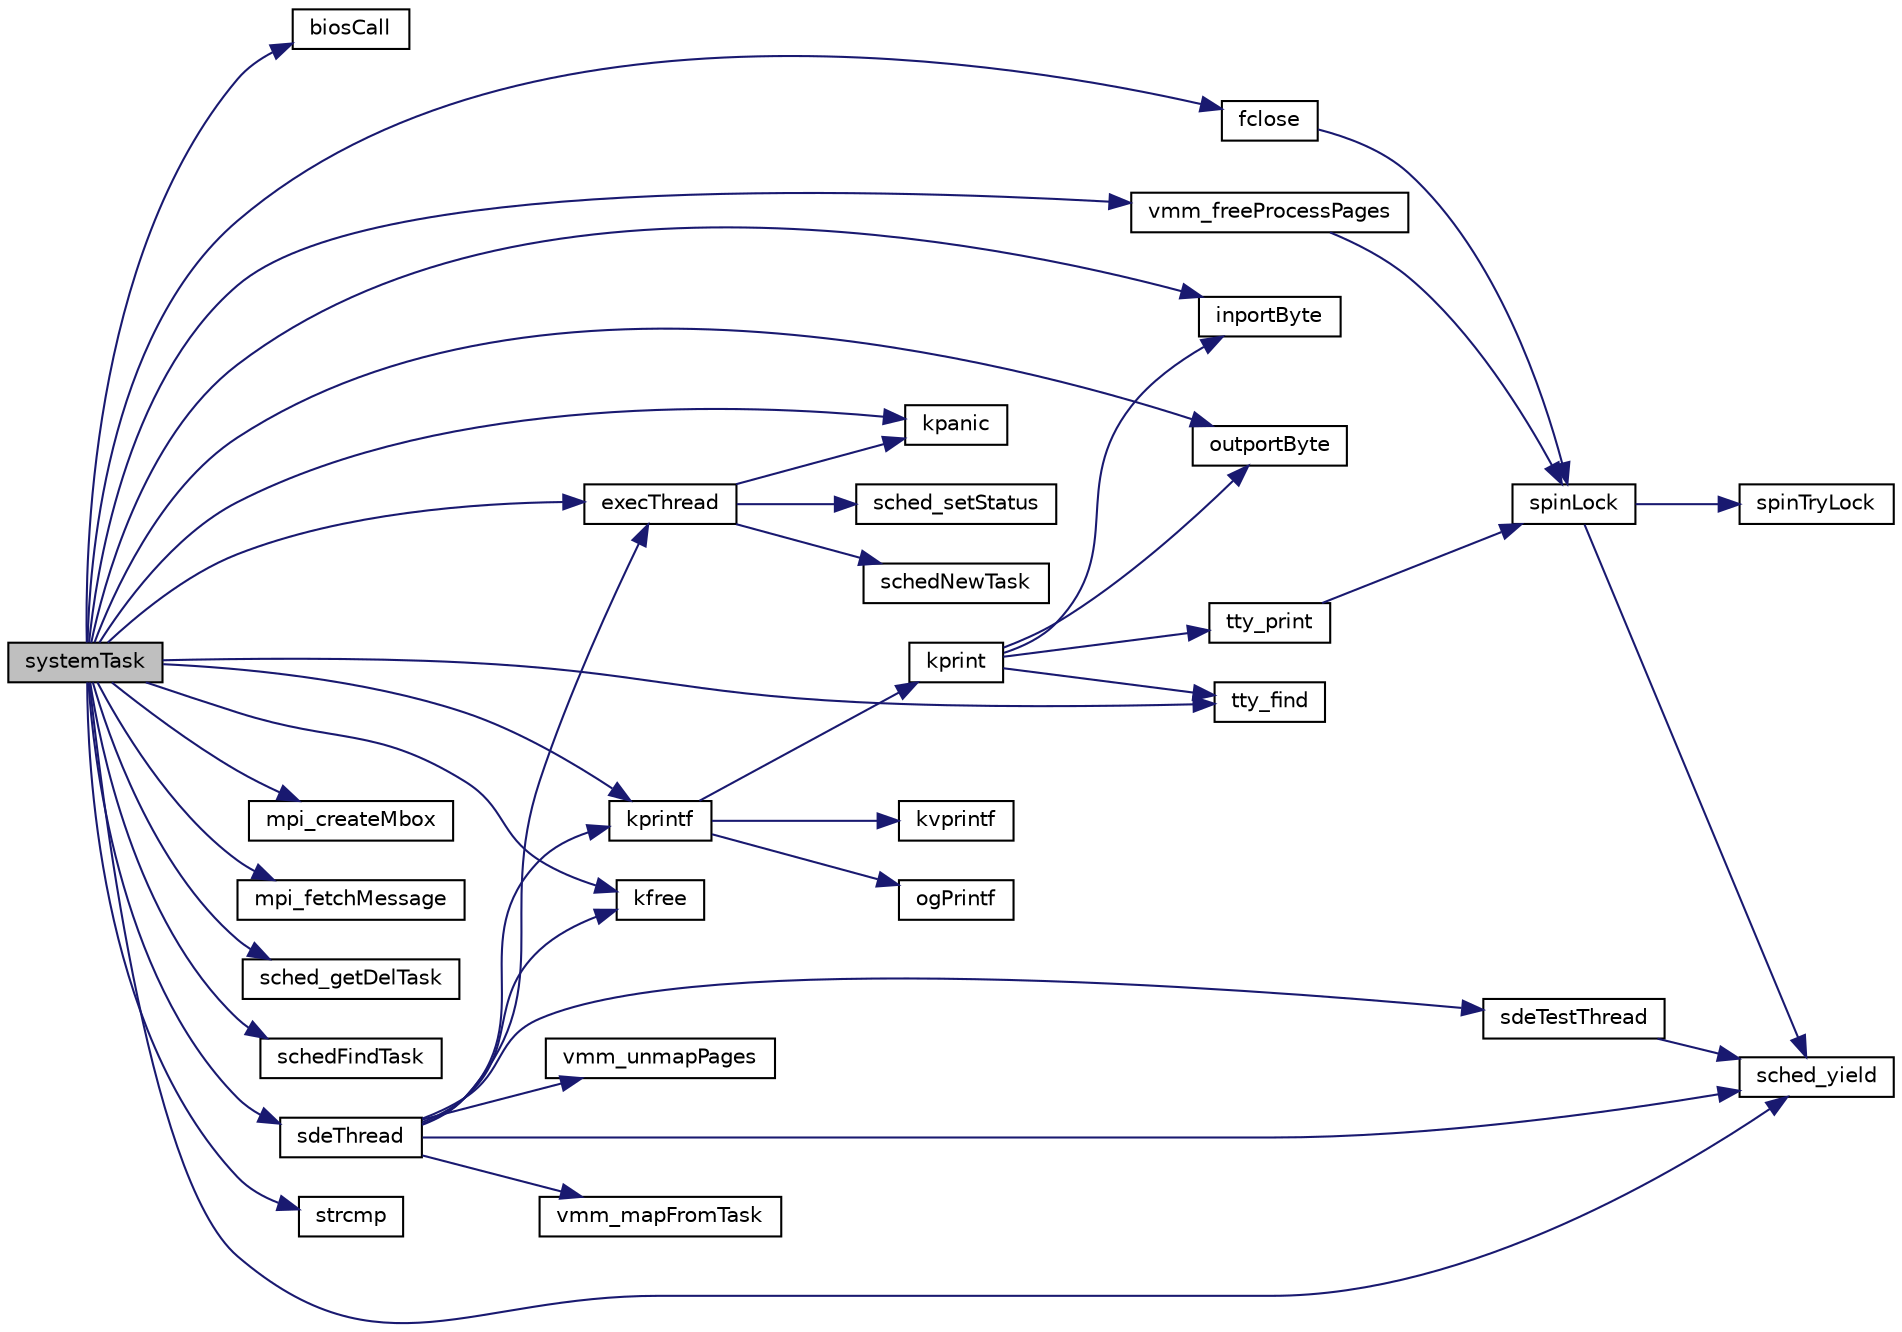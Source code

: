 digraph "systemTask"
{
 // LATEX_PDF_SIZE
  edge [fontname="Helvetica",fontsize="10",labelfontname="Helvetica",labelfontsize="10"];
  node [fontname="Helvetica",fontsize="10",shape=record];
  rankdir="LR";
  Node1 [label="systemTask",height=0.2,width=0.4,color="black", fillcolor="grey75", style="filled", fontcolor="black",tooltip=" "];
  Node1 -> Node2 [color="midnightblue",fontsize="10",style="solid",fontname="Helvetica"];
  Node2 [label="biosCall",height=0.2,width=0.4,color="black", fillcolor="white", style="filled",URL="$armv6_2bioscall_8c.html#a56a172d2268fc10811a0bb180d7c3f49",tooltip=" "];
  Node1 -> Node3 [color="midnightblue",fontsize="10",style="solid",fontname="Helvetica"];
  Node3 [label="execThread",height=0.2,width=0.4,color="black", fillcolor="white", style="filled",URL="$exec_8c.html#a4b86d28d8fd56197042aef174de2fd58",tooltip=" "];
  Node3 -> Node4 [color="midnightblue",fontsize="10",style="solid",fontname="Helvetica"];
  Node4 [label="kpanic",height=0.2,width=0.4,color="black", fillcolor="white", style="filled",URL="$armv6_2kpanic_8c.html#adb9a182aa071791a306163d50d653deb",tooltip="print panic message and halt system"];
  Node3 -> Node5 [color="midnightblue",fontsize="10",style="solid",fontname="Helvetica"];
  Node5 [label="sched_setStatus",height=0.2,width=0.4,color="black", fillcolor="white", style="filled",URL="$armv6_2sched_8c.html#a2cbadd034400c65dbd11fd4892ddf26e",tooltip=" "];
  Node3 -> Node6 [color="midnightblue",fontsize="10",style="solid",fontname="Helvetica"];
  Node6 [label="schedNewTask",height=0.2,width=0.4,color="black", fillcolor="white", style="filled",URL="$armv6_2sched_8c.html#a92458df2063761371869cdfe0c9b4ee3",tooltip=" "];
  Node1 -> Node7 [color="midnightblue",fontsize="10",style="solid",fontname="Helvetica"];
  Node7 [label="fclose",height=0.2,width=0.4,color="black", fillcolor="white", style="filled",URL="$file_8c.html#a62ac32695420234cb7ccbcfc6cabd4a4",tooltip=" "];
  Node7 -> Node8 [color="midnightblue",fontsize="10",style="solid",fontname="Helvetica"];
  Node8 [label="spinLock",height=0.2,width=0.4,color="black", fillcolor="white", style="filled",URL="$armv6_2spinlock_8c.html#a71f03d2ba55111c715b6068254847a53",tooltip=" "];
  Node8 -> Node9 [color="midnightblue",fontsize="10",style="solid",fontname="Helvetica"];
  Node9 [label="sched_yield",height=0.2,width=0.4,color="black", fillcolor="white", style="filled",URL="$armv6_2sched_8c.html#a08933fe6d593a1c78b9080359f15a0b7",tooltip=" "];
  Node8 -> Node10 [color="midnightblue",fontsize="10",style="solid",fontname="Helvetica"];
  Node10 [label="spinTryLock",height=0.2,width=0.4,color="black", fillcolor="white", style="filled",URL="$armv6_2spinlock_8c.html#a740766af5da58616f700fffab6768a78",tooltip=" "];
  Node1 -> Node11 [color="midnightblue",fontsize="10",style="solid",fontname="Helvetica"];
  Node11 [label="inportByte",height=0.2,width=0.4,color="black", fillcolor="white", style="filled",URL="$io_8h.html#a77b934268de1b3ecdcf3f275413b3108",tooltip="input one byte from specified port"];
  Node1 -> Node12 [color="midnightblue",fontsize="10",style="solid",fontname="Helvetica"];
  Node12 [label="kfree",height=0.2,width=0.4,color="black", fillcolor="white", style="filled",URL="$kmalloc_8h.html#aaa9ed6886459604cf73ccdbf6410e487",tooltip=" "];
  Node1 -> Node4 [color="midnightblue",fontsize="10",style="solid",fontname="Helvetica"];
  Node1 -> Node13 [color="midnightblue",fontsize="10",style="solid",fontname="Helvetica"];
  Node13 [label="kprintf",height=0.2,width=0.4,color="black", fillcolor="white", style="filled",URL="$kprintf_8h.html#a20b56810edb62a6fe59917015c30848f",tooltip=" "];
  Node13 -> Node14 [color="midnightblue",fontsize="10",style="solid",fontname="Helvetica"];
  Node14 [label="kprint",height=0.2,width=0.4,color="black", fillcolor="white", style="filled",URL="$video_8h.html#a5429378b96a24fadfd2d1f8d777eb95a",tooltip=" "];
  Node14 -> Node11 [color="midnightblue",fontsize="10",style="solid",fontname="Helvetica"];
  Node14 -> Node15 [color="midnightblue",fontsize="10",style="solid",fontname="Helvetica"];
  Node15 [label="outportByte",height=0.2,width=0.4,color="black", fillcolor="white", style="filled",URL="$io_8h.html#a8acc1a06073db2e7b92ffbd00fbd0cf1",tooltip="outputut one byte to specified port"];
  Node14 -> Node16 [color="midnightblue",fontsize="10",style="solid",fontname="Helvetica"];
  Node16 [label="tty_find",height=0.2,width=0.4,color="black", fillcolor="white", style="filled",URL="$tty_8h.html#a4f96ccac7e60296ef496008d8cbed0ff",tooltip=" "];
  Node14 -> Node17 [color="midnightblue",fontsize="10",style="solid",fontname="Helvetica"];
  Node17 [label="tty_print",height=0.2,width=0.4,color="black", fillcolor="white", style="filled",URL="$tty_8h.html#ad96f57a7c113d3cfa76ee5fed6de33c0",tooltip=" "];
  Node17 -> Node8 [color="midnightblue",fontsize="10",style="solid",fontname="Helvetica"];
  Node13 -> Node18 [color="midnightblue",fontsize="10",style="solid",fontname="Helvetica"];
  Node18 [label="kvprintf",height=0.2,width=0.4,color="black", fillcolor="white", style="filled",URL="$kprintf_8c.html#a3093cdac4668a4ccffdd7f77270888b7",tooltip=" "];
  Node13 -> Node19 [color="midnightblue",fontsize="10",style="solid",fontname="Helvetica"];
  Node19 [label="ogPrintf",height=0.2,width=0.4,color="black", fillcolor="white", style="filled",URL="$kprintf_8h.html#a3b4a66bf1f6583e65660f281b6014aa1",tooltip=" "];
  Node1 -> Node20 [color="midnightblue",fontsize="10",style="solid",fontname="Helvetica"];
  Node20 [label="mpi_createMbox",height=0.2,width=0.4,color="black", fillcolor="white", style="filled",URL="$mpi_8h.html#a454c70b9013b47d4e8fd0e45af331c69",tooltip=" "];
  Node1 -> Node21 [color="midnightblue",fontsize="10",style="solid",fontname="Helvetica"];
  Node21 [label="mpi_fetchMessage",height=0.2,width=0.4,color="black", fillcolor="white", style="filled",URL="$mpi_8h.html#a22e0e1e2617b3b69b2088c3fd41b7036",tooltip=" "];
  Node1 -> Node15 [color="midnightblue",fontsize="10",style="solid",fontname="Helvetica"];
  Node1 -> Node22 [color="midnightblue",fontsize="10",style="solid",fontname="Helvetica"];
  Node22 [label="sched_getDelTask",height=0.2,width=0.4,color="black", fillcolor="white", style="filled",URL="$armv6_2sched_8c.html#a9608fa7a57005270e866d0a8b3a933f3",tooltip=" "];
  Node1 -> Node9 [color="midnightblue",fontsize="10",style="solid",fontname="Helvetica"];
  Node1 -> Node23 [color="midnightblue",fontsize="10",style="solid",fontname="Helvetica"];
  Node23 [label="schedFindTask",height=0.2,width=0.4,color="black", fillcolor="white", style="filled",URL="$armv6_2sched_8c.html#a9cf37ade4c1f6184b33014ac2015e8ed",tooltip=" "];
  Node1 -> Node24 [color="midnightblue",fontsize="10",style="solid",fontname="Helvetica"];
  Node24 [label="sdeThread",height=0.2,width=0.4,color="black", fillcolor="white", style="filled",URL="$sde_8h.html#aa6c38d07b193857fbaebc1656b89136e",tooltip=" "];
  Node24 -> Node3 [color="midnightblue",fontsize="10",style="solid",fontname="Helvetica"];
  Node24 -> Node12 [color="midnightblue",fontsize="10",style="solid",fontname="Helvetica"];
  Node24 -> Node13 [color="midnightblue",fontsize="10",style="solid",fontname="Helvetica"];
  Node24 -> Node9 [color="midnightblue",fontsize="10",style="solid",fontname="Helvetica"];
  Node24 -> Node25 [color="midnightblue",fontsize="10",style="solid",fontname="Helvetica"];
  Node25 [label="sdeTestThread",height=0.2,width=0.4,color="black", fillcolor="white", style="filled",URL="$main_8cc.html#a4290727c1924758744edacd57ff00def",tooltip=" "];
  Node25 -> Node9 [color="midnightblue",fontsize="10",style="solid",fontname="Helvetica"];
  Node24 -> Node26 [color="midnightblue",fontsize="10",style="solid",fontname="Helvetica"];
  Node26 [label="vmm_mapFromTask",height=0.2,width=0.4,color="black", fillcolor="white", style="filled",URL="$paging_8h.html#a715dad65aea26aaf149284fd2432eff9",tooltip=" "];
  Node24 -> Node27 [color="midnightblue",fontsize="10",style="solid",fontname="Helvetica"];
  Node27 [label="vmm_unmapPages",height=0.2,width=0.4,color="black", fillcolor="white", style="filled",URL="$vmm_8h.html#ae220b790a4c54aab2705161d861d0ce5",tooltip=" "];
  Node1 -> Node28 [color="midnightblue",fontsize="10",style="solid",fontname="Helvetica"];
  Node28 [label="strcmp",height=0.2,width=0.4,color="black", fillcolor="white", style="filled",URL="$string_8h.html#a6f3dcb20ff11ff9db5904c3cfb61a38c",tooltip=" "];
  Node1 -> Node16 [color="midnightblue",fontsize="10",style="solid",fontname="Helvetica"];
  Node1 -> Node29 [color="midnightblue",fontsize="10",style="solid",fontname="Helvetica"];
  Node29 [label="vmm_freeProcessPages",height=0.2,width=0.4,color="black", fillcolor="white", style="filled",URL="$vmm_8h.html#a6a46a3d519d9f38f00d8b00d2ce60e04",tooltip=" "];
  Node29 -> Node8 [color="midnightblue",fontsize="10",style="solid",fontname="Helvetica"];
}
